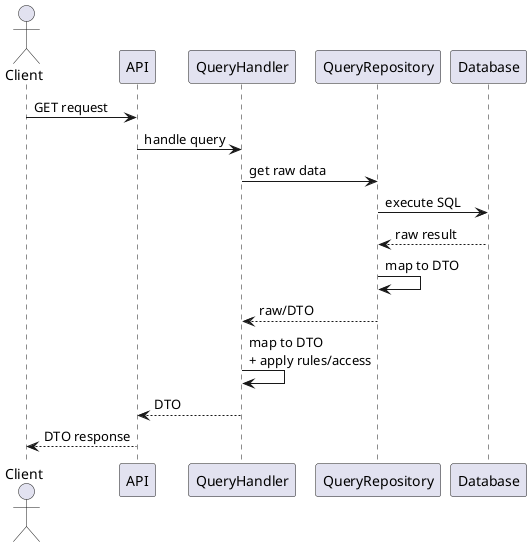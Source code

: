 
@startuml
actor Client

Client -> API : GET request
API -> QueryHandler : handle query
QueryHandler -> QueryRepository : get raw data
QueryRepository -> Database : execute SQL
Database --> QueryRepository : raw result
QueryRepository -> QueryRepository : map to DTO
QueryRepository --> QueryHandler : raw/DTO
QueryHandler -> QueryHandler : map to DTO\n+ apply rules/access
QueryHandler --> API : DTO
API --> Client : DTO response

@enduml
